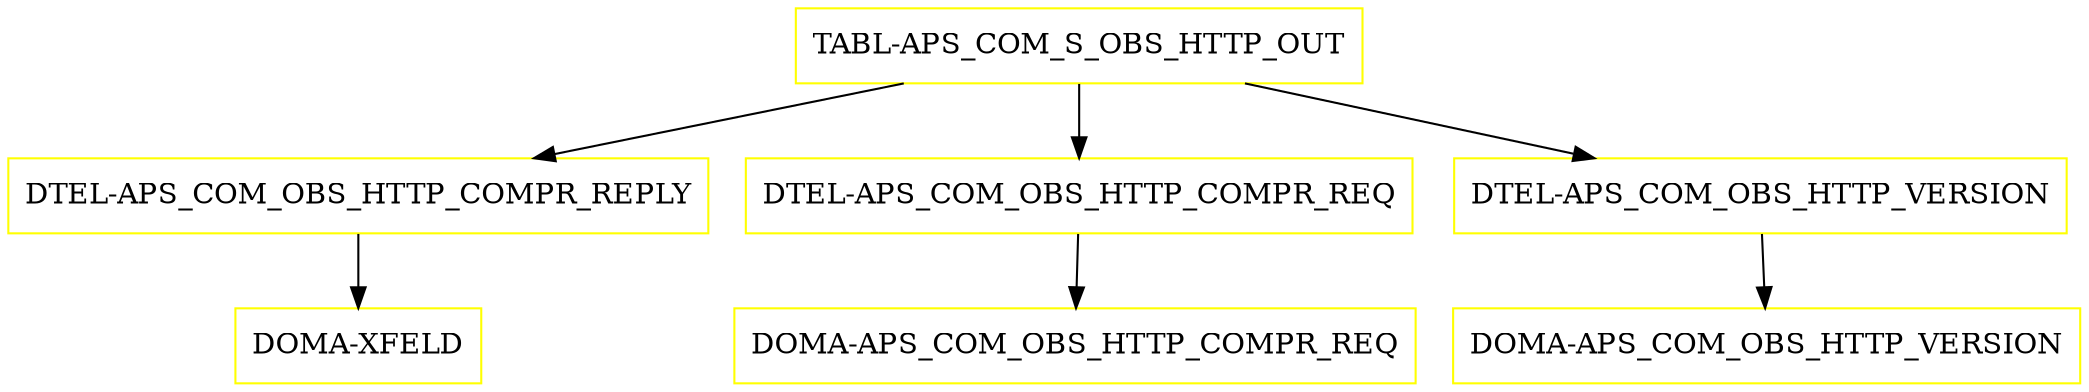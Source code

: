 digraph G {
  "TABL-APS_COM_S_OBS_HTTP_OUT" [shape=box,color=yellow];
  "DTEL-APS_COM_OBS_HTTP_COMPR_REPLY" [shape=box,color=yellow,URL="./DTEL_APS_COM_OBS_HTTP_COMPR_REPLY.html"];
  "DOMA-XFELD" [shape=box,color=yellow,URL="./DOMA_XFELD.html"];
  "DTEL-APS_COM_OBS_HTTP_COMPR_REQ" [shape=box,color=yellow,URL="./DTEL_APS_COM_OBS_HTTP_COMPR_REQ.html"];
  "DOMA-APS_COM_OBS_HTTP_COMPR_REQ" [shape=box,color=yellow,URL="./DOMA_APS_COM_OBS_HTTP_COMPR_REQ.html"];
  "DTEL-APS_COM_OBS_HTTP_VERSION" [shape=box,color=yellow,URL="./DTEL_APS_COM_OBS_HTTP_VERSION.html"];
  "DOMA-APS_COM_OBS_HTTP_VERSION" [shape=box,color=yellow,URL="./DOMA_APS_COM_OBS_HTTP_VERSION.html"];
  "TABL-APS_COM_S_OBS_HTTP_OUT" -> "DTEL-APS_COM_OBS_HTTP_VERSION";
  "TABL-APS_COM_S_OBS_HTTP_OUT" -> "DTEL-APS_COM_OBS_HTTP_COMPR_REQ";
  "TABL-APS_COM_S_OBS_HTTP_OUT" -> "DTEL-APS_COM_OBS_HTTP_COMPR_REPLY";
  "DTEL-APS_COM_OBS_HTTP_COMPR_REPLY" -> "DOMA-XFELD";
  "DTEL-APS_COM_OBS_HTTP_COMPR_REQ" -> "DOMA-APS_COM_OBS_HTTP_COMPR_REQ";
  "DTEL-APS_COM_OBS_HTTP_VERSION" -> "DOMA-APS_COM_OBS_HTTP_VERSION";
}

